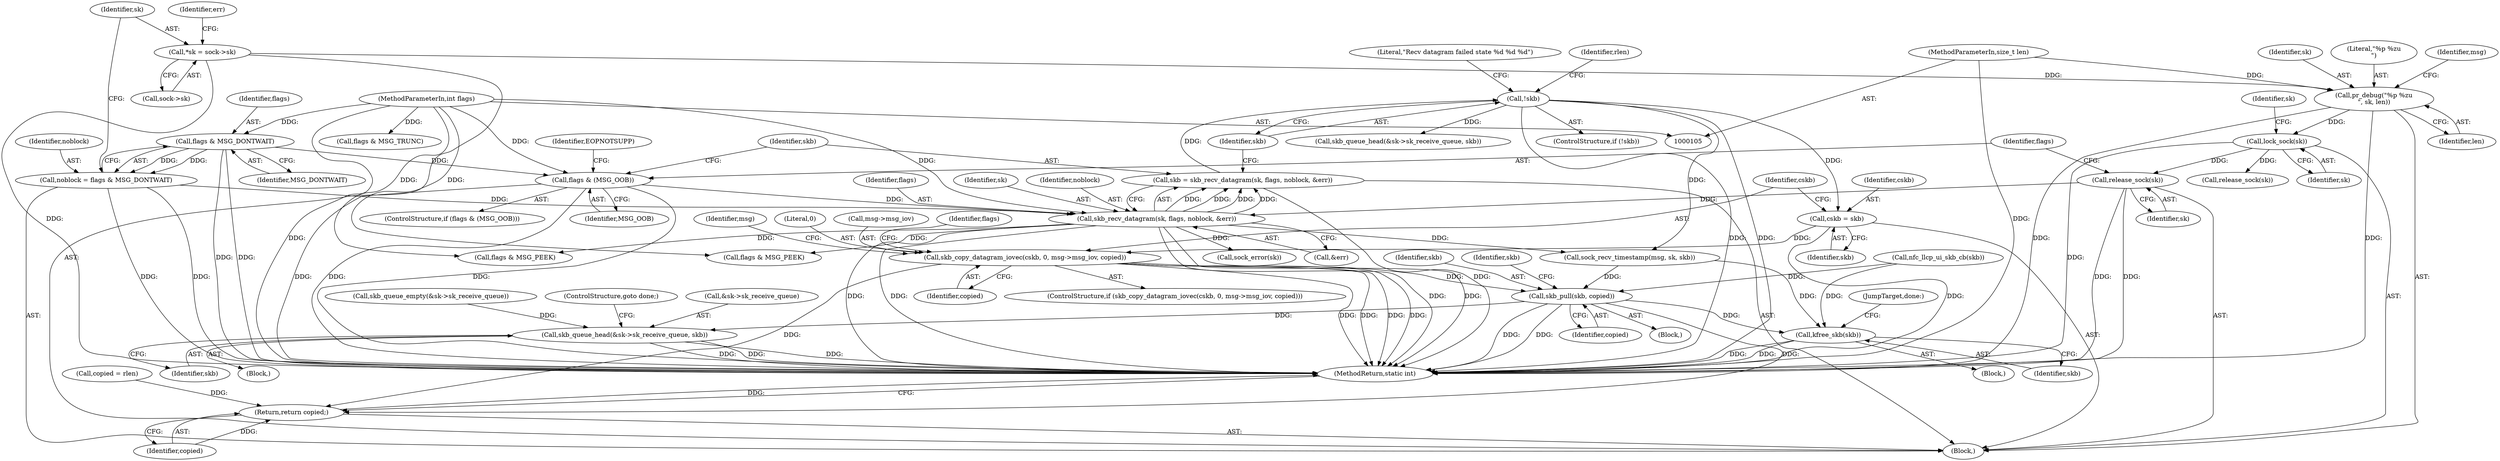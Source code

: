 digraph "0_linux_d26d6504f23e803824e8ebd14e52d4fc0a0b09cb@API" {
"1000208" [label="(Call,skb_copy_datagram_iovec(cskb, 0, msg->msg_iov, copied))"];
"1000204" [label="(Call,cskb = skb)"];
"1000178" [label="(Call,!skb)"];
"1000169" [label="(Call,skb = skb_recv_datagram(sk, flags, noblock, &err))"];
"1000171" [label="(Call,skb_recv_datagram(sk, flags, noblock, &err))"];
"1000160" [label="(Call,release_sock(sk))"];
"1000141" [label="(Call,lock_sock(sk))"];
"1000132" [label="(Call,pr_debug(\"%p %zu\n\", sk, len))"];
"1000119" [label="(Call,*sk = sock->sk)"];
"1000109" [label="(MethodParameterIn,size_t len)"];
"1000163" [label="(Call,flags & (MSG_OOB))"];
"1000115" [label="(Call,flags & MSG_DONTWAIT)"];
"1000110" [label="(MethodParameterIn,int flags)"];
"1000113" [label="(Call,noblock = flags & MSG_DONTWAIT)"];
"1000327" [label="(Call,skb_pull(skb, copied))"];
"1000335" [label="(Call,skb_queue_head(&sk->sk_receive_queue, skb))"];
"1000342" [label="(Call,kfree_skb(skb))"];
"1000358" [label="(Return,return copied;)"];
"1000165" [label="(Identifier,MSG_OOB)"];
"1000177" [label="(ControlStructure,if (!skb))"];
"1000172" [label="(Identifier,sk)"];
"1000343" [label="(Identifier,skb)"];
"1000219" [label="(Identifier,flags)"];
"1000231" [label="(Identifier,msg)"];
"1000164" [label="(Identifier,flags)"];
"1000328" [label="(Identifier,skb)"];
"1000230" [label="(Call,sock_recv_timestamp(msg, sk, skb))"];
"1000169" [label="(Call,skb = skb_recv_datagram(sk, flags, noblock, &err))"];
"1000174" [label="(Identifier,noblock)"];
"1000113" [label="(Call,noblock = flags & MSG_DONTWAIT)"];
"1000116" [label="(Identifier,flags)"];
"1000355" [label="(Call,copied = rlen)"];
"1000179" [label="(Identifier,skb)"];
"1000170" [label="(Identifier,skb)"];
"1000200" [label="(Identifier,rlen)"];
"1000114" [label="(Identifier,noblock)"];
"1000329" [label="(Identifier,copied)"];
"1000332" [label="(Identifier,skb)"];
"1000307" [label="(Block,)"];
"1000214" [label="(Identifier,copied)"];
"1000218" [label="(Call,flags & MSG_PEEK)"];
"1000111" [label="(Block,)"];
"1000327" [label="(Call,skb_pull(skb, copied))"];
"1000206" [label="(Identifier,skb)"];
"1000160" [label="(Call,release_sock(sk))"];
"1000187" [label="(Call,sock_error(sk))"];
"1000173" [label="(Identifier,flags)"];
"1000147" [label="(Identifier,sk)"];
"1000248" [label="(Call,nfc_llcp_ui_skb_cb(skb))"];
"1000207" [label="(ControlStructure,if (skb_copy_datagram_iovec(cskb, 0, msg->msg_iov, copied)))"];
"1000336" [label="(Call,&sk->sk_receive_queue)"];
"1000205" [label="(Identifier,cskb)"];
"1000133" [label="(Literal,\"%p %zu\n\")"];
"1000221" [label="(Call,skb_queue_head(&sk->sk_receive_queue, skb))"];
"1000208" [label="(Call,skb_copy_datagram_iovec(cskb, 0, msg->msg_iov, copied))"];
"1000209" [label="(Identifier,cskb)"];
"1000344" [label="(JumpTarget,done:)"];
"1000342" [label="(Call,kfree_skb(skb))"];
"1000109" [label="(MethodParameterIn,size_t len)"];
"1000352" [label="(Call,flags & MSG_TRUNC)"];
"1000210" [label="(Literal,0)"];
"1000110" [label="(MethodParameterIn,int flags)"];
"1000335" [label="(Call,skb_queue_head(&sk->sk_receive_queue, skb))"];
"1000171" [label="(Call,skb_recv_datagram(sk, flags, noblock, &err))"];
"1000150" [label="(Call,skb_queue_empty(&sk->sk_receive_queue))"];
"1000178" [label="(Call,!skb)"];
"1000326" [label="(Block,)"];
"1000334" [label="(Block,)"];
"1000358" [label="(Return,return copied;)"];
"1000138" [label="(Identifier,msg)"];
"1000115" [label="(Call,flags & MSG_DONTWAIT)"];
"1000162" [label="(ControlStructure,if (flags & (MSG_OOB)))"];
"1000304" [label="(Call,flags & MSG_PEEK)"];
"1000121" [label="(Call,sock->sk)"];
"1000340" [label="(Identifier,skb)"];
"1000142" [label="(Identifier,sk)"];
"1000360" [label="(MethodReturn,static int)"];
"1000130" [label="(Identifier,err)"];
"1000204" [label="(Call,cskb = skb)"];
"1000135" [label="(Identifier,len)"];
"1000161" [label="(Identifier,sk)"];
"1000134" [label="(Identifier,sk)"];
"1000156" [label="(Call,release_sock(sk))"];
"1000341" [label="(ControlStructure,goto done;)"];
"1000132" [label="(Call,pr_debug(\"%p %zu\n\", sk, len))"];
"1000359" [label="(Identifier,copied)"];
"1000175" [label="(Call,&err)"];
"1000141" [label="(Call,lock_sock(sk))"];
"1000120" [label="(Identifier,sk)"];
"1000168" [label="(Identifier,EOPNOTSUPP)"];
"1000182" [label="(Literal,\"Recv datagram failed state %d %d %d\")"];
"1000117" [label="(Identifier,MSG_DONTWAIT)"];
"1000119" [label="(Call,*sk = sock->sk)"];
"1000211" [label="(Call,msg->msg_iov)"];
"1000163" [label="(Call,flags & (MSG_OOB))"];
"1000208" -> "1000207"  [label="AST: "];
"1000208" -> "1000214"  [label="CFG: "];
"1000209" -> "1000208"  [label="AST: "];
"1000210" -> "1000208"  [label="AST: "];
"1000211" -> "1000208"  [label="AST: "];
"1000214" -> "1000208"  [label="AST: "];
"1000219" -> "1000208"  [label="CFG: "];
"1000231" -> "1000208"  [label="CFG: "];
"1000208" -> "1000360"  [label="DDG: "];
"1000208" -> "1000360"  [label="DDG: "];
"1000208" -> "1000360"  [label="DDG: "];
"1000208" -> "1000360"  [label="DDG: "];
"1000204" -> "1000208"  [label="DDG: "];
"1000208" -> "1000327"  [label="DDG: "];
"1000208" -> "1000358"  [label="DDG: "];
"1000204" -> "1000111"  [label="AST: "];
"1000204" -> "1000206"  [label="CFG: "];
"1000205" -> "1000204"  [label="AST: "];
"1000206" -> "1000204"  [label="AST: "];
"1000209" -> "1000204"  [label="CFG: "];
"1000204" -> "1000360"  [label="DDG: "];
"1000178" -> "1000204"  [label="DDG: "];
"1000178" -> "1000177"  [label="AST: "];
"1000178" -> "1000179"  [label="CFG: "];
"1000179" -> "1000178"  [label="AST: "];
"1000182" -> "1000178"  [label="CFG: "];
"1000200" -> "1000178"  [label="CFG: "];
"1000178" -> "1000360"  [label="DDG: "];
"1000178" -> "1000360"  [label="DDG: "];
"1000169" -> "1000178"  [label="DDG: "];
"1000178" -> "1000221"  [label="DDG: "];
"1000178" -> "1000230"  [label="DDG: "];
"1000169" -> "1000111"  [label="AST: "];
"1000169" -> "1000171"  [label="CFG: "];
"1000170" -> "1000169"  [label="AST: "];
"1000171" -> "1000169"  [label="AST: "];
"1000179" -> "1000169"  [label="CFG: "];
"1000169" -> "1000360"  [label="DDG: "];
"1000171" -> "1000169"  [label="DDG: "];
"1000171" -> "1000169"  [label="DDG: "];
"1000171" -> "1000169"  [label="DDG: "];
"1000171" -> "1000169"  [label="DDG: "];
"1000171" -> "1000175"  [label="CFG: "];
"1000172" -> "1000171"  [label="AST: "];
"1000173" -> "1000171"  [label="AST: "];
"1000174" -> "1000171"  [label="AST: "];
"1000175" -> "1000171"  [label="AST: "];
"1000171" -> "1000360"  [label="DDG: "];
"1000171" -> "1000360"  [label="DDG: "];
"1000171" -> "1000360"  [label="DDG: "];
"1000171" -> "1000360"  [label="DDG: "];
"1000160" -> "1000171"  [label="DDG: "];
"1000163" -> "1000171"  [label="DDG: "];
"1000110" -> "1000171"  [label="DDG: "];
"1000113" -> "1000171"  [label="DDG: "];
"1000171" -> "1000187"  [label="DDG: "];
"1000171" -> "1000218"  [label="DDG: "];
"1000171" -> "1000230"  [label="DDG: "];
"1000171" -> "1000304"  [label="DDG: "];
"1000160" -> "1000111"  [label="AST: "];
"1000160" -> "1000161"  [label="CFG: "];
"1000161" -> "1000160"  [label="AST: "];
"1000164" -> "1000160"  [label="CFG: "];
"1000160" -> "1000360"  [label="DDG: "];
"1000160" -> "1000360"  [label="DDG: "];
"1000141" -> "1000160"  [label="DDG: "];
"1000141" -> "1000111"  [label="AST: "];
"1000141" -> "1000142"  [label="CFG: "];
"1000142" -> "1000141"  [label="AST: "];
"1000147" -> "1000141"  [label="CFG: "];
"1000141" -> "1000360"  [label="DDG: "];
"1000132" -> "1000141"  [label="DDG: "];
"1000141" -> "1000156"  [label="DDG: "];
"1000132" -> "1000111"  [label="AST: "];
"1000132" -> "1000135"  [label="CFG: "];
"1000133" -> "1000132"  [label="AST: "];
"1000134" -> "1000132"  [label="AST: "];
"1000135" -> "1000132"  [label="AST: "];
"1000138" -> "1000132"  [label="CFG: "];
"1000132" -> "1000360"  [label="DDG: "];
"1000132" -> "1000360"  [label="DDG: "];
"1000119" -> "1000132"  [label="DDG: "];
"1000109" -> "1000132"  [label="DDG: "];
"1000119" -> "1000111"  [label="AST: "];
"1000119" -> "1000121"  [label="CFG: "];
"1000120" -> "1000119"  [label="AST: "];
"1000121" -> "1000119"  [label="AST: "];
"1000130" -> "1000119"  [label="CFG: "];
"1000119" -> "1000360"  [label="DDG: "];
"1000109" -> "1000105"  [label="AST: "];
"1000109" -> "1000360"  [label="DDG: "];
"1000163" -> "1000162"  [label="AST: "];
"1000163" -> "1000165"  [label="CFG: "];
"1000164" -> "1000163"  [label="AST: "];
"1000165" -> "1000163"  [label="AST: "];
"1000168" -> "1000163"  [label="CFG: "];
"1000170" -> "1000163"  [label="CFG: "];
"1000163" -> "1000360"  [label="DDG: "];
"1000163" -> "1000360"  [label="DDG: "];
"1000163" -> "1000360"  [label="DDG: "];
"1000115" -> "1000163"  [label="DDG: "];
"1000110" -> "1000163"  [label="DDG: "];
"1000115" -> "1000113"  [label="AST: "];
"1000115" -> "1000117"  [label="CFG: "];
"1000116" -> "1000115"  [label="AST: "];
"1000117" -> "1000115"  [label="AST: "];
"1000113" -> "1000115"  [label="CFG: "];
"1000115" -> "1000360"  [label="DDG: "];
"1000115" -> "1000360"  [label="DDG: "];
"1000115" -> "1000113"  [label="DDG: "];
"1000115" -> "1000113"  [label="DDG: "];
"1000110" -> "1000115"  [label="DDG: "];
"1000110" -> "1000105"  [label="AST: "];
"1000110" -> "1000360"  [label="DDG: "];
"1000110" -> "1000218"  [label="DDG: "];
"1000110" -> "1000304"  [label="DDG: "];
"1000110" -> "1000352"  [label="DDG: "];
"1000113" -> "1000111"  [label="AST: "];
"1000114" -> "1000113"  [label="AST: "];
"1000120" -> "1000113"  [label="CFG: "];
"1000113" -> "1000360"  [label="DDG: "];
"1000113" -> "1000360"  [label="DDG: "];
"1000327" -> "1000326"  [label="AST: "];
"1000327" -> "1000329"  [label="CFG: "];
"1000328" -> "1000327"  [label="AST: "];
"1000329" -> "1000327"  [label="AST: "];
"1000332" -> "1000327"  [label="CFG: "];
"1000327" -> "1000360"  [label="DDG: "];
"1000327" -> "1000360"  [label="DDG: "];
"1000230" -> "1000327"  [label="DDG: "];
"1000248" -> "1000327"  [label="DDG: "];
"1000327" -> "1000335"  [label="DDG: "];
"1000327" -> "1000342"  [label="DDG: "];
"1000327" -> "1000358"  [label="DDG: "];
"1000335" -> "1000334"  [label="AST: "];
"1000335" -> "1000340"  [label="CFG: "];
"1000336" -> "1000335"  [label="AST: "];
"1000340" -> "1000335"  [label="AST: "];
"1000341" -> "1000335"  [label="CFG: "];
"1000335" -> "1000360"  [label="DDG: "];
"1000335" -> "1000360"  [label="DDG: "];
"1000335" -> "1000360"  [label="DDG: "];
"1000150" -> "1000335"  [label="DDG: "];
"1000342" -> "1000307"  [label="AST: "];
"1000342" -> "1000343"  [label="CFG: "];
"1000343" -> "1000342"  [label="AST: "];
"1000344" -> "1000342"  [label="CFG: "];
"1000342" -> "1000360"  [label="DDG: "];
"1000342" -> "1000360"  [label="DDG: "];
"1000230" -> "1000342"  [label="DDG: "];
"1000248" -> "1000342"  [label="DDG: "];
"1000358" -> "1000111"  [label="AST: "];
"1000358" -> "1000359"  [label="CFG: "];
"1000359" -> "1000358"  [label="AST: "];
"1000360" -> "1000358"  [label="CFG: "];
"1000358" -> "1000360"  [label="DDG: "];
"1000359" -> "1000358"  [label="DDG: "];
"1000355" -> "1000358"  [label="DDG: "];
}
